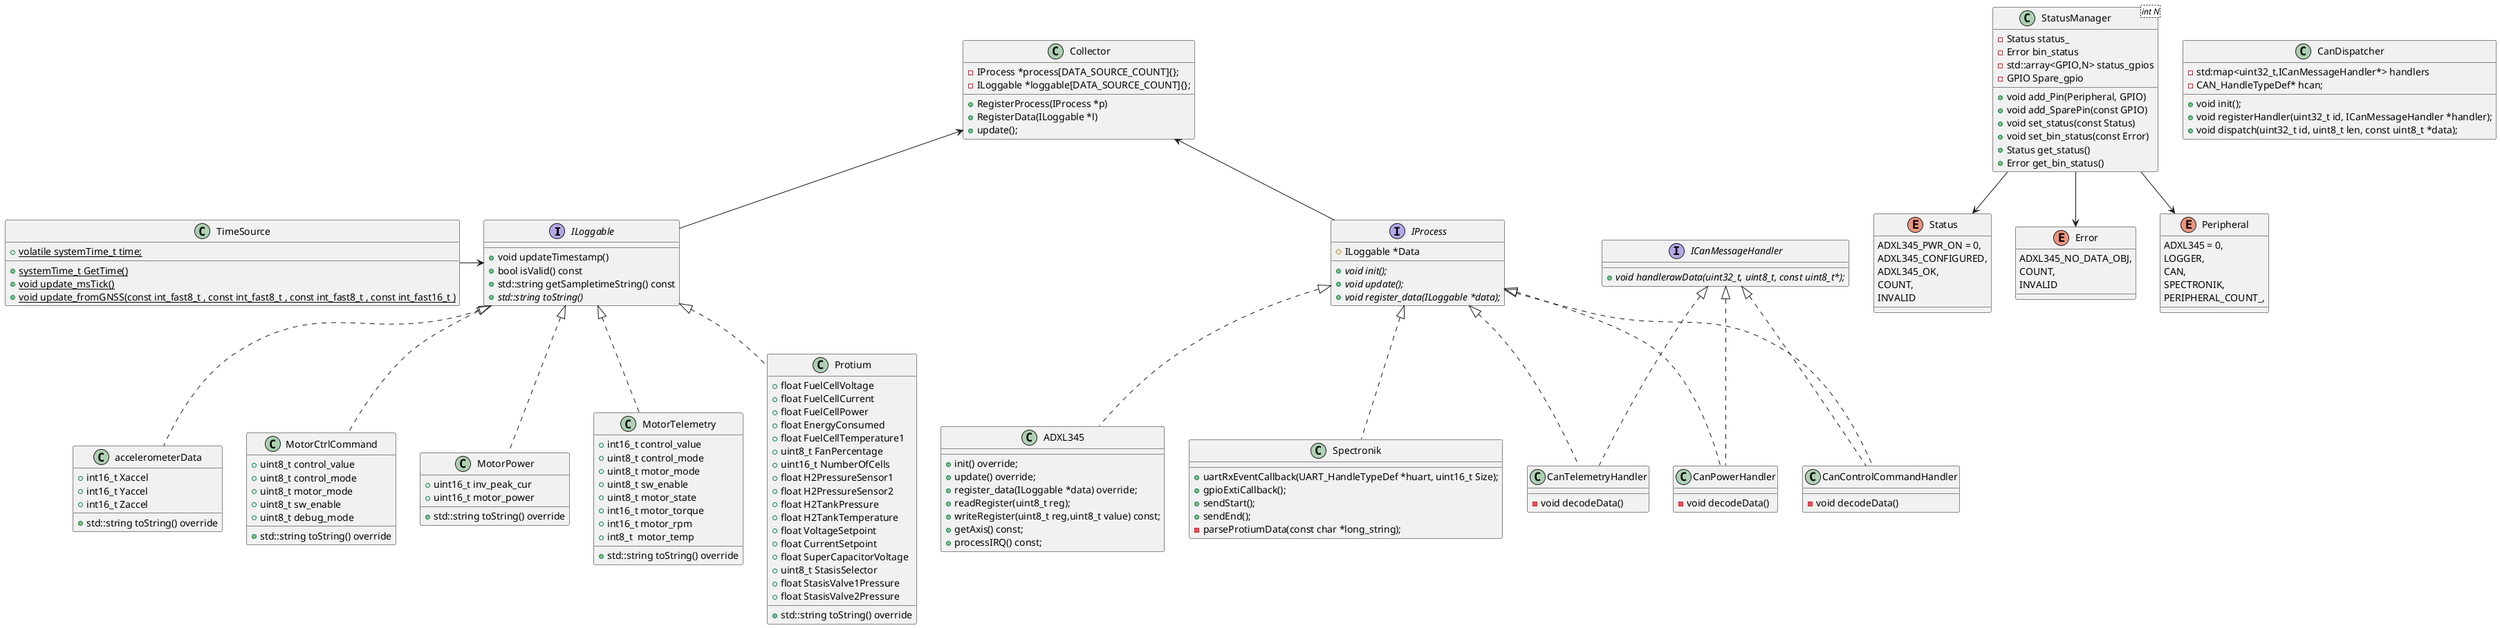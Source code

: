 @startuml
 
Interface ILoggable {
    + void updateTimestamp() 
    + bool isValid() const
    + std::string getSampletimeString() const
    {abstract} + std::string toString()

}

class accelerometerData implements ILoggable {
    + std::string toString() override
    + int16_t Xaccel
    + int16_t Yaccel
    + int16_t Zaccel
}

class MotorCtrlCommand implements ILoggable {
    + std::string toString() override
    + uint8_t control_value
    + uint8_t control_mode
    + uint8_t motor_mode
    + uint8_t sw_enable 
    + uint8_t debug_mode 
}

class MotorPower implements ILoggable {
    + std::string toString() override
    + uint16_t inv_peak_cur
    + uint16_t motor_power
}

class MotorTelemetry implements ILoggable {
    + std::string toString() override
    + int16_t control_value
    + uint8_t control_mode
    + uint8_t motor_mode
    + uint8_t sw_enable
    + uint8_t motor_state
    + int16_t motor_torque
    + int16_t motor_rpm
    + int8_t  motor_temp
}
class Protium implements ILoggable {
    + std::string toString() override
    + float FuelCellVoltage
    + float FuelCellCurrent
    + float FuelCellPower
    + float EnergyConsumed
    + float FuelCellTemperature1
    + uint8_t FanPercentage
    + uint16_t NumberOfCells
    + float H2PressureSensor1
    + float H2PressureSensor2
    + float H2TankPressure
    + float H2TankTemperature
    + float VoltageSetpoint
    + float CurrentSetpoint
    + float SuperCapacitorVoltage
    + uint8_t StasisSelector
    + float StasisValve1Pressure
    + float StasisValve2Pressure

}

Interface IProcess {
    # ILoggable *Data
    {abstract} + void init();
    {abstract} + void update();
    {abstract} + void register_data(ILoggable *data);
}


class ADXL345 implements IProcess {
    + init() override;
    + update() override;
    + register_data(ILoggable *data) override;
    + readRegister(uint8_t reg);
    + writeRegister(uint8_t reg,uint8_t value) const;
    + getAxis() const;
    + processIRQ() const;
}

class Spectronik implements IProcess {
    + uartRxEventCallback(UART_HandleTypeDef *huart, uint16_t Size);
    + gpioExtiCallback();
    + sendStart();
    + sendEnd();
    - parseProtiumData(const char *long_string);
}

class Collector {
    + RegisterProcess(IProcess *p)
    + RegisterData(ILoggable *l)
    + update();
    - IProcess *process[DATA_SOURCE_COUNT]{};
    - ILoggable *loggable[DATA_SOURCE_COUNT]{};
}

class TimeSource {
    + {static} systemTime_t GetTime()
    + volatile {static} systemTime_t time;
    + {static} void update_msTick()
    + {static} void update_fromGNSS(const int_fast8_t , const int_fast8_t , const int_fast8_t , const int_fast16_t ) 
}

enum Status {
    ADXL345_PWR_ON = 0,
    ADXL345_CONFIGURED,
    ADXL345_OK,
    COUNT,
    INVALID

}

enum Error {
    ADXL345_NO_DATA_OBJ,
    COUNT,
    INVALID
}

enum Peripheral {
    ADXL345 = 0,
    LOGGER,
    CAN,
    SPECTRONIK,
    PERIPHERAL_COUNT_,
}

class StatusManager<int N>{
    + void add_Pin(Peripheral, GPIO)
    + void add_SparePin(const GPIO)
    + void set_status(const Status)
    + void set_bin_status(const Error)
    + Status get_status()
    + Error get_bin_status()
    - Status status_
    - Error bin_status
    - std::array<GPIO,N> status_gpios
    - GPIO Spare_gpio
}   

class CanDispatcher {
    + void init();
    + void registerHandler(uint32_t id, ICanMessageHandler *handler);
    + void dispatch(uint32_t id, uint8_t len, const uint8_t *data);
    - std:map<uint32_t,ICanMessageHandler*> handlers
    - CAN_HandleTypeDef* hcan;

}

Interface ICanMessageHandler {
    {abstract} + void handlerawData(uint32_t, uint8_t, const uint8_t*);
}

class CanTelemetryHandler implements ICanMessageHandler, IProcess {
    - void decodeData() 

}

class CanPowerHandler implements ICanMessageHandler, IProcess {
    - void decodeData() 

}
class CanControlCommandHandler implements ICanMessageHandler, IProcess {
    - void decodeData() 

}



StatusManager --> Peripheral
StatusManager --> Error
StatusManager --> Status

Collector <-- IProcess
Collector <-- ILoggable
TimeSource -> ILoggable

@enduml
